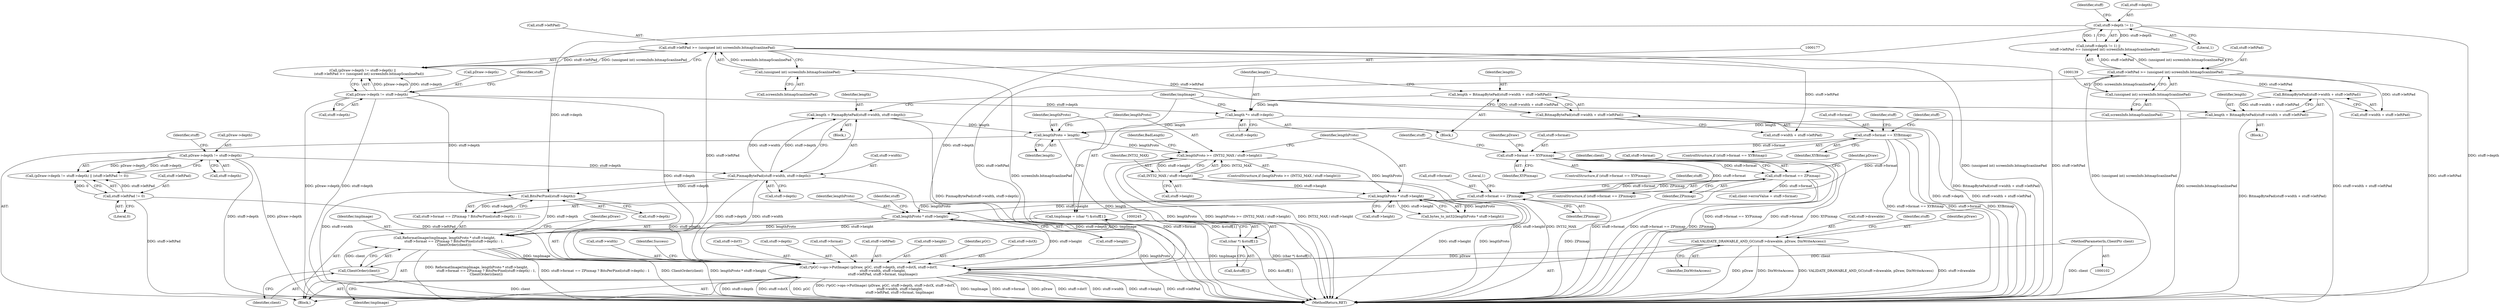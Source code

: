 digraph "1_xserver_dc777c346d5d452a53b13b917c45f6a1bad2f20b@pointer" {
"1000300" [label="(Call,(*pGC->ops->PutImage) (pDraw, pGC, stuff->depth, stuff->dstX, stuff->dstY,\n                           stuff->width, stuff->height,\n                           stuff->leftPad, stuff->format, tmpImage))"];
"1000114" [label="(Call,VALIDATE_DRAWABLE_AND_GC(stuff->drawable, pDraw, DixWriteAccess))"];
"1000129" [label="(Call,stuff->depth != 1)"];
"1000293" [label="(Call,BitsPerPixel(stuff->depth))"];
"1000224" [label="(Call,PixmapBytePad(stuff->width, stuff->depth))"];
"1000208" [label="(Call,pDraw->depth != stuff->depth)"];
"1000165" [label="(Call,pDraw->depth != stuff->depth)"];
"1000282" [label="(Call,lengthProto * stuff->height)"];
"1000267" [label="(Call,lengthProto * stuff->height)"];
"1000254" [label="(Call,lengthProto >= (INT32_MAX / stuff->height))"];
"1000250" [label="(Call,lengthProto = length)"];
"1000193" [label="(Call,length *= stuff->depth)"];
"1000183" [label="(Call,length = BitmapBytePad(stuff->width + stuff->leftPad))"];
"1000185" [label="(Call,BitmapBytePad(stuff->width + stuff->leftPad))"];
"1000172" [label="(Call,stuff->leftPad >= (unsigned int) screenInfo.bitmapScanlinePad)"];
"1000176" [label="(Call,(unsigned int) screenInfo.bitmapScanlinePad)"];
"1000222" [label="(Call,length = PixmapBytePad(stuff->width, stuff->depth))"];
"1000145" [label="(Call,length = BitmapBytePad(stuff->width + stuff->leftPad))"];
"1000147" [label="(Call,BitmapBytePad(stuff->width + stuff->leftPad))"];
"1000134" [label="(Call,stuff->leftPad >= (unsigned int) screenInfo.bitmapScanlinePad)"];
"1000138" [label="(Call,(unsigned int) screenInfo.bitmapScanlinePad)"];
"1000256" [label="(Call,INT32_MAX / stuff->height)"];
"1000215" [label="(Call,stuff->leftPad != 0)"];
"1000288" [label="(Call,stuff->format == ZPixmap)"];
"1000200" [label="(Call,stuff->format == ZPixmap)"];
"1000157" [label="(Call,stuff->format == XYPixmap)"];
"1000121" [label="(Call,stuff->format == XYBitmap)"];
"1000280" [label="(Call,ReformatImage(tmpImage, lengthProto * stuff->height,\n                  stuff->format == ZPixmap ? BitsPerPixel(stuff->depth) : 1,\n                  ClientOrder(client)))"];
"1000242" [label="(Call,tmpImage = (char *) &stuff[1])"];
"1000244" [label="(Call,(char *) &stuff[1])"];
"1000298" [label="(Call,ClientOrder(client))"];
"1000103" [label="(MethodParameterIn,ClientPtr client)"];
"1000161" [label="(Identifier,XYPixmap)"];
"1000295" [label="(Identifier,stuff)"];
"1000119" [label="(Identifier,DixWriteAccess)"];
"1000169" [label="(Call,stuff->depth)"];
"1000159" [label="(Identifier,stuff)"];
"1000133" [label="(Literal,1)"];
"1000210" [label="(Identifier,pDraw)"];
"1000235" [label="(Identifier,client)"];
"1000183" [label="(Call,length = BitmapBytePad(stuff->width + stuff->leftPad))"];
"1000254" [label="(Call,lengthProto >= (INT32_MAX / stuff->height))"];
"1000194" [label="(Identifier,length)"];
"1000140" [label="(Call,screenInfo.bitmapScanlinePad)"];
"1000233" [label="(Call,client->errorValue = stuff->format)"];
"1000134" [label="(Call,stuff->leftPad >= (unsigned int) screenInfo.bitmapScanlinePad)"];
"1000253" [label="(ControlStructure,if (lengthProto >= (INT32_MAX / stuff->height)))"];
"1000120" [label="(ControlStructure,if (stuff->format == XYBitmap))"];
"1000246" [label="(Call,&stuff[1])"];
"1000256" [label="(Call,INT32_MAX / stuff->height)"];
"1000312" [label="(Call,stuff->width)"];
"1000281" [label="(Identifier,tmpImage)"];
"1000212" [label="(Call,stuff->depth)"];
"1000209" [label="(Call,pDraw->depth)"];
"1000269" [label="(Call,stuff->height)"];
"1000242" [label="(Call,tmpImage = (char *) &stuff[1])"];
"1000288" [label="(Call,stuff->format == ZPixmap)"];
"1000294" [label="(Call,stuff->depth)"];
"1000326" [label="(Identifier,Success)"];
"1000122" [label="(Call,stuff->format)"];
"1000162" [label="(Block,)"];
"1000208" [label="(Call,pDraw->depth != stuff->depth)"];
"1000217" [label="(Identifier,stuff)"];
"1000128" [label="(Call,(stuff->depth != 1) ||\n            (stuff->leftPad >= (unsigned int) screenInfo.bitmapScanlinePad))"];
"1000298" [label="(Call,ClientOrder(client))"];
"1000309" [label="(Call,stuff->dstY)"];
"1000300" [label="(Call,(*pGC->ops->PutImage) (pDraw, pGC, stuff->depth, stuff->dstX, stuff->dstY,\n                           stuff->width, stuff->height,\n                           stuff->leftPad, stuff->format, tmpImage))"];
"1000136" [label="(Identifier,stuff)"];
"1000121" [label="(Call,stuff->format == XYBitmap)"];
"1000267" [label="(Call,lengthProto * stuff->height)"];
"1000131" [label="(Identifier,stuff)"];
"1000280" [label="(Call,ReformatImage(tmpImage, lengthProto * stuff->height,\n                  stuff->format == ZPixmap ? BitsPerPixel(stuff->depth) : 1,\n                  ClientOrder(client)))"];
"1000258" [label="(Call,stuff->height)"];
"1000135" [label="(Call,stuff->leftPad)"];
"1000165" [label="(Call,pDraw->depth != stuff->depth)"];
"1000284" [label="(Call,stuff->height)"];
"1000156" [label="(ControlStructure,if (stuff->format == XYPixmap))"];
"1000167" [label="(Identifier,pDraw)"];
"1000104" [label="(Block,)"];
"1000250" [label="(Call,lengthProto = length)"];
"1000145" [label="(Call,length = BitmapBytePad(stuff->width + stuff->leftPad))"];
"1000126" [label="(Block,)"];
"1000324" [label="(Identifier,tmpImage)"];
"1000283" [label="(Identifier,lengthProto)"];
"1000148" [label="(Call,stuff->width + stuff->leftPad)"];
"1000164" [label="(Call,(pDraw->depth != stuff->depth) ||\n            (stuff->leftPad >= (unsigned int) screenInfo.bitmapScanlinePad))"];
"1000172" [label="(Call,stuff->leftPad >= (unsigned int) screenInfo.bitmapScanlinePad)"];
"1000186" [label="(Call,stuff->width + stuff->leftPad)"];
"1000303" [label="(Call,stuff->depth)"];
"1000251" [label="(Identifier,lengthProto)"];
"1000166" [label="(Call,pDraw->depth)"];
"1000244" [label="(Call,(char *) &stuff[1])"];
"1000282" [label="(Call,lengthProto * stuff->height)"];
"1000130" [label="(Call,stuff->depth)"];
"1000204" [label="(Identifier,ZPixmap)"];
"1000292" [label="(Identifier,ZPixmap)"];
"1000287" [label="(Call,stuff->format == ZPixmap ? BitsPerPixel(stuff->depth) : 1)"];
"1000185" [label="(Call,BitmapBytePad(stuff->width + stuff->leftPad))"];
"1000125" [label="(Identifier,XYBitmap)"];
"1000223" [label="(Identifier,length)"];
"1000173" [label="(Call,stuff->leftPad)"];
"1000147" [label="(Call,BitmapBytePad(stuff->width + stuff->leftPad))"];
"1000195" [label="(Call,stuff->depth)"];
"1000301" [label="(Identifier,pDraw)"];
"1000123" [label="(Identifier,stuff)"];
"1000199" [label="(ControlStructure,if (stuff->format == ZPixmap))"];
"1000158" [label="(Call,stuff->format)"];
"1000293" [label="(Call,BitsPerPixel(stuff->depth))"];
"1000327" [label="(MethodReturn,RET)"];
"1000202" [label="(Identifier,stuff)"];
"1000224" [label="(Call,PixmapBytePad(stuff->width, stuff->depth))"];
"1000219" [label="(Literal,0)"];
"1000201" [label="(Call,stuff->format)"];
"1000321" [label="(Call,stuff->format)"];
"1000222" [label="(Call,length = PixmapBytePad(stuff->width, stuff->depth))"];
"1000118" [label="(Identifier,pDraw)"];
"1000266" [label="(Call,bytes_to_int32(lengthProto * stuff->height))"];
"1000289" [label="(Call,stuff->format)"];
"1000205" [label="(Block,)"];
"1000184" [label="(Identifier,length)"];
"1000176" [label="(Call,(unsigned int) screenInfo.bitmapScanlinePad)"];
"1000318" [label="(Call,stuff->leftPad)"];
"1000216" [label="(Call,stuff->leftPad)"];
"1000315" [label="(Call,stuff->height)"];
"1000228" [label="(Call,stuff->depth)"];
"1000103" [label="(MethodParameterIn,ClientPtr client)"];
"1000174" [label="(Identifier,stuff)"];
"1000215" [label="(Call,stuff->leftPad != 0)"];
"1000114" [label="(Call,VALIDATE_DRAWABLE_AND_GC(stuff->drawable, pDraw, DixWriteAccess))"];
"1000243" [label="(Identifier,tmpImage)"];
"1000193" [label="(Call,length *= stuff->depth)"];
"1000157" [label="(Call,stuff->format == XYPixmap)"];
"1000257" [label="(Identifier,INT32_MAX)"];
"1000200" [label="(Call,stuff->format == ZPixmap)"];
"1000225" [label="(Call,stuff->width)"];
"1000207" [label="(Call,(pDraw->depth != stuff->depth) || (stuff->leftPad != 0))"];
"1000302" [label="(Identifier,pGC)"];
"1000262" [label="(Identifier,BadLength)"];
"1000299" [label="(Identifier,client)"];
"1000138" [label="(Call,(unsigned int) screenInfo.bitmapScanlinePad)"];
"1000297" [label="(Literal,1)"];
"1000178" [label="(Call,screenInfo.bitmapScanlinePad)"];
"1000115" [label="(Call,stuff->drawable)"];
"1000129" [label="(Call,stuff->depth != 1)"];
"1000306" [label="(Call,stuff->dstX)"];
"1000290" [label="(Identifier,stuff)"];
"1000146" [label="(Identifier,length)"];
"1000268" [label="(Identifier,lengthProto)"];
"1000252" [label="(Identifier,length)"];
"1000255" [label="(Identifier,lengthProto)"];
"1000300" -> "1000104"  [label="AST: "];
"1000300" -> "1000324"  [label="CFG: "];
"1000301" -> "1000300"  [label="AST: "];
"1000302" -> "1000300"  [label="AST: "];
"1000303" -> "1000300"  [label="AST: "];
"1000306" -> "1000300"  [label="AST: "];
"1000309" -> "1000300"  [label="AST: "];
"1000312" -> "1000300"  [label="AST: "];
"1000315" -> "1000300"  [label="AST: "];
"1000318" -> "1000300"  [label="AST: "];
"1000321" -> "1000300"  [label="AST: "];
"1000324" -> "1000300"  [label="AST: "];
"1000326" -> "1000300"  [label="CFG: "];
"1000300" -> "1000327"  [label="DDG: pDraw"];
"1000300" -> "1000327"  [label="DDG: stuff->dstY"];
"1000300" -> "1000327"  [label="DDG: stuff->width"];
"1000300" -> "1000327"  [label="DDG: stuff->height"];
"1000300" -> "1000327"  [label="DDG: stuff->leftPad"];
"1000300" -> "1000327"  [label="DDG: stuff->depth"];
"1000300" -> "1000327"  [label="DDG: stuff->dstX"];
"1000300" -> "1000327"  [label="DDG: pGC"];
"1000300" -> "1000327"  [label="DDG: (*pGC->ops->PutImage) (pDraw, pGC, stuff->depth, stuff->dstX, stuff->dstY,\n                           stuff->width, stuff->height,\n                           stuff->leftPad, stuff->format, tmpImage)"];
"1000300" -> "1000327"  [label="DDG: tmpImage"];
"1000300" -> "1000327"  [label="DDG: stuff->format"];
"1000114" -> "1000300"  [label="DDG: pDraw"];
"1000129" -> "1000300"  [label="DDG: stuff->depth"];
"1000293" -> "1000300"  [label="DDG: stuff->depth"];
"1000224" -> "1000300"  [label="DDG: stuff->depth"];
"1000224" -> "1000300"  [label="DDG: stuff->width"];
"1000165" -> "1000300"  [label="DDG: stuff->depth"];
"1000282" -> "1000300"  [label="DDG: stuff->height"];
"1000215" -> "1000300"  [label="DDG: stuff->leftPad"];
"1000172" -> "1000300"  [label="DDG: stuff->leftPad"];
"1000134" -> "1000300"  [label="DDG: stuff->leftPad"];
"1000288" -> "1000300"  [label="DDG: stuff->format"];
"1000280" -> "1000300"  [label="DDG: tmpImage"];
"1000114" -> "1000104"  [label="AST: "];
"1000114" -> "1000119"  [label="CFG: "];
"1000115" -> "1000114"  [label="AST: "];
"1000118" -> "1000114"  [label="AST: "];
"1000119" -> "1000114"  [label="AST: "];
"1000123" -> "1000114"  [label="CFG: "];
"1000114" -> "1000327"  [label="DDG: VALIDATE_DRAWABLE_AND_GC(stuff->drawable, pDraw, DixWriteAccess)"];
"1000114" -> "1000327"  [label="DDG: stuff->drawable"];
"1000114" -> "1000327"  [label="DDG: pDraw"];
"1000114" -> "1000327"  [label="DDG: DixWriteAccess"];
"1000129" -> "1000128"  [label="AST: "];
"1000129" -> "1000133"  [label="CFG: "];
"1000130" -> "1000129"  [label="AST: "];
"1000133" -> "1000129"  [label="AST: "];
"1000136" -> "1000129"  [label="CFG: "];
"1000128" -> "1000129"  [label="CFG: "];
"1000129" -> "1000327"  [label="DDG: stuff->depth"];
"1000129" -> "1000128"  [label="DDG: stuff->depth"];
"1000129" -> "1000128"  [label="DDG: 1"];
"1000129" -> "1000293"  [label="DDG: stuff->depth"];
"1000293" -> "1000287"  [label="AST: "];
"1000293" -> "1000294"  [label="CFG: "];
"1000294" -> "1000293"  [label="AST: "];
"1000287" -> "1000293"  [label="CFG: "];
"1000293" -> "1000280"  [label="DDG: stuff->depth"];
"1000293" -> "1000287"  [label="DDG: stuff->depth"];
"1000224" -> "1000293"  [label="DDG: stuff->depth"];
"1000165" -> "1000293"  [label="DDG: stuff->depth"];
"1000224" -> "1000222"  [label="AST: "];
"1000224" -> "1000228"  [label="CFG: "];
"1000225" -> "1000224"  [label="AST: "];
"1000228" -> "1000224"  [label="AST: "];
"1000222" -> "1000224"  [label="CFG: "];
"1000224" -> "1000327"  [label="DDG: stuff->width"];
"1000224" -> "1000327"  [label="DDG: stuff->depth"];
"1000224" -> "1000222"  [label="DDG: stuff->width"];
"1000224" -> "1000222"  [label="DDG: stuff->depth"];
"1000208" -> "1000224"  [label="DDG: stuff->depth"];
"1000208" -> "1000207"  [label="AST: "];
"1000208" -> "1000212"  [label="CFG: "];
"1000209" -> "1000208"  [label="AST: "];
"1000212" -> "1000208"  [label="AST: "];
"1000217" -> "1000208"  [label="CFG: "];
"1000207" -> "1000208"  [label="CFG: "];
"1000208" -> "1000327"  [label="DDG: stuff->depth"];
"1000208" -> "1000327"  [label="DDG: pDraw->depth"];
"1000208" -> "1000207"  [label="DDG: pDraw->depth"];
"1000208" -> "1000207"  [label="DDG: stuff->depth"];
"1000165" -> "1000164"  [label="AST: "];
"1000165" -> "1000169"  [label="CFG: "];
"1000166" -> "1000165"  [label="AST: "];
"1000169" -> "1000165"  [label="AST: "];
"1000174" -> "1000165"  [label="CFG: "];
"1000164" -> "1000165"  [label="CFG: "];
"1000165" -> "1000327"  [label="DDG: stuff->depth"];
"1000165" -> "1000327"  [label="DDG: pDraw->depth"];
"1000165" -> "1000164"  [label="DDG: pDraw->depth"];
"1000165" -> "1000164"  [label="DDG: stuff->depth"];
"1000165" -> "1000193"  [label="DDG: stuff->depth"];
"1000282" -> "1000280"  [label="AST: "];
"1000282" -> "1000284"  [label="CFG: "];
"1000283" -> "1000282"  [label="AST: "];
"1000284" -> "1000282"  [label="AST: "];
"1000290" -> "1000282"  [label="CFG: "];
"1000282" -> "1000327"  [label="DDG: lengthProto"];
"1000282" -> "1000280"  [label="DDG: lengthProto"];
"1000282" -> "1000280"  [label="DDG: stuff->height"];
"1000267" -> "1000282"  [label="DDG: lengthProto"];
"1000267" -> "1000282"  [label="DDG: stuff->height"];
"1000267" -> "1000266"  [label="AST: "];
"1000267" -> "1000269"  [label="CFG: "];
"1000268" -> "1000267"  [label="AST: "];
"1000269" -> "1000267"  [label="AST: "];
"1000266" -> "1000267"  [label="CFG: "];
"1000267" -> "1000327"  [label="DDG: stuff->height"];
"1000267" -> "1000327"  [label="DDG: lengthProto"];
"1000267" -> "1000266"  [label="DDG: lengthProto"];
"1000267" -> "1000266"  [label="DDG: stuff->height"];
"1000254" -> "1000267"  [label="DDG: lengthProto"];
"1000256" -> "1000267"  [label="DDG: stuff->height"];
"1000254" -> "1000253"  [label="AST: "];
"1000254" -> "1000256"  [label="CFG: "];
"1000255" -> "1000254"  [label="AST: "];
"1000256" -> "1000254"  [label="AST: "];
"1000262" -> "1000254"  [label="CFG: "];
"1000268" -> "1000254"  [label="CFG: "];
"1000254" -> "1000327"  [label="DDG: lengthProto"];
"1000254" -> "1000327"  [label="DDG: lengthProto >= (INT32_MAX / stuff->height)"];
"1000254" -> "1000327"  [label="DDG: INT32_MAX / stuff->height"];
"1000250" -> "1000254"  [label="DDG: lengthProto"];
"1000256" -> "1000254"  [label="DDG: INT32_MAX"];
"1000256" -> "1000254"  [label="DDG: stuff->height"];
"1000250" -> "1000104"  [label="AST: "];
"1000250" -> "1000252"  [label="CFG: "];
"1000251" -> "1000250"  [label="AST: "];
"1000252" -> "1000250"  [label="AST: "];
"1000255" -> "1000250"  [label="CFG: "];
"1000250" -> "1000327"  [label="DDG: length"];
"1000193" -> "1000250"  [label="DDG: length"];
"1000222" -> "1000250"  [label="DDG: length"];
"1000145" -> "1000250"  [label="DDG: length"];
"1000193" -> "1000162"  [label="AST: "];
"1000193" -> "1000195"  [label="CFG: "];
"1000194" -> "1000193"  [label="AST: "];
"1000195" -> "1000193"  [label="AST: "];
"1000243" -> "1000193"  [label="CFG: "];
"1000193" -> "1000327"  [label="DDG: stuff->depth"];
"1000183" -> "1000193"  [label="DDG: length"];
"1000183" -> "1000162"  [label="AST: "];
"1000183" -> "1000185"  [label="CFG: "];
"1000184" -> "1000183"  [label="AST: "];
"1000185" -> "1000183"  [label="AST: "];
"1000194" -> "1000183"  [label="CFG: "];
"1000183" -> "1000327"  [label="DDG: BitmapBytePad(stuff->width + stuff->leftPad)"];
"1000185" -> "1000183"  [label="DDG: stuff->width + stuff->leftPad"];
"1000185" -> "1000186"  [label="CFG: "];
"1000186" -> "1000185"  [label="AST: "];
"1000185" -> "1000327"  [label="DDG: stuff->width + stuff->leftPad"];
"1000172" -> "1000185"  [label="DDG: stuff->leftPad"];
"1000172" -> "1000164"  [label="AST: "];
"1000172" -> "1000176"  [label="CFG: "];
"1000173" -> "1000172"  [label="AST: "];
"1000176" -> "1000172"  [label="AST: "];
"1000164" -> "1000172"  [label="CFG: "];
"1000172" -> "1000327"  [label="DDG: (unsigned int) screenInfo.bitmapScanlinePad"];
"1000172" -> "1000327"  [label="DDG: stuff->leftPad"];
"1000172" -> "1000164"  [label="DDG: stuff->leftPad"];
"1000172" -> "1000164"  [label="DDG: (unsigned int) screenInfo.bitmapScanlinePad"];
"1000176" -> "1000172"  [label="DDG: screenInfo.bitmapScanlinePad"];
"1000172" -> "1000186"  [label="DDG: stuff->leftPad"];
"1000176" -> "1000178"  [label="CFG: "];
"1000177" -> "1000176"  [label="AST: "];
"1000178" -> "1000176"  [label="AST: "];
"1000176" -> "1000327"  [label="DDG: screenInfo.bitmapScanlinePad"];
"1000222" -> "1000205"  [label="AST: "];
"1000223" -> "1000222"  [label="AST: "];
"1000243" -> "1000222"  [label="CFG: "];
"1000222" -> "1000327"  [label="DDG: PixmapBytePad(stuff->width, stuff->depth)"];
"1000145" -> "1000126"  [label="AST: "];
"1000145" -> "1000147"  [label="CFG: "];
"1000146" -> "1000145"  [label="AST: "];
"1000147" -> "1000145"  [label="AST: "];
"1000243" -> "1000145"  [label="CFG: "];
"1000145" -> "1000327"  [label="DDG: BitmapBytePad(stuff->width + stuff->leftPad)"];
"1000147" -> "1000145"  [label="DDG: stuff->width + stuff->leftPad"];
"1000147" -> "1000148"  [label="CFG: "];
"1000148" -> "1000147"  [label="AST: "];
"1000147" -> "1000327"  [label="DDG: stuff->width + stuff->leftPad"];
"1000134" -> "1000147"  [label="DDG: stuff->leftPad"];
"1000134" -> "1000128"  [label="AST: "];
"1000134" -> "1000138"  [label="CFG: "];
"1000135" -> "1000134"  [label="AST: "];
"1000138" -> "1000134"  [label="AST: "];
"1000128" -> "1000134"  [label="CFG: "];
"1000134" -> "1000327"  [label="DDG: stuff->leftPad"];
"1000134" -> "1000327"  [label="DDG: (unsigned int) screenInfo.bitmapScanlinePad"];
"1000134" -> "1000128"  [label="DDG: stuff->leftPad"];
"1000134" -> "1000128"  [label="DDG: (unsigned int) screenInfo.bitmapScanlinePad"];
"1000138" -> "1000134"  [label="DDG: screenInfo.bitmapScanlinePad"];
"1000134" -> "1000148"  [label="DDG: stuff->leftPad"];
"1000138" -> "1000140"  [label="CFG: "];
"1000139" -> "1000138"  [label="AST: "];
"1000140" -> "1000138"  [label="AST: "];
"1000138" -> "1000327"  [label="DDG: screenInfo.bitmapScanlinePad"];
"1000256" -> "1000258"  [label="CFG: "];
"1000257" -> "1000256"  [label="AST: "];
"1000258" -> "1000256"  [label="AST: "];
"1000256" -> "1000327"  [label="DDG: stuff->height"];
"1000256" -> "1000327"  [label="DDG: INT32_MAX"];
"1000215" -> "1000207"  [label="AST: "];
"1000215" -> "1000219"  [label="CFG: "];
"1000216" -> "1000215"  [label="AST: "];
"1000219" -> "1000215"  [label="AST: "];
"1000207" -> "1000215"  [label="CFG: "];
"1000215" -> "1000327"  [label="DDG: stuff->leftPad"];
"1000215" -> "1000207"  [label="DDG: stuff->leftPad"];
"1000215" -> "1000207"  [label="DDG: 0"];
"1000288" -> "1000287"  [label="AST: "];
"1000288" -> "1000292"  [label="CFG: "];
"1000289" -> "1000288"  [label="AST: "];
"1000292" -> "1000288"  [label="AST: "];
"1000295" -> "1000288"  [label="CFG: "];
"1000297" -> "1000288"  [label="CFG: "];
"1000288" -> "1000327"  [label="DDG: ZPixmap"];
"1000200" -> "1000288"  [label="DDG: stuff->format"];
"1000200" -> "1000288"  [label="DDG: ZPixmap"];
"1000157" -> "1000288"  [label="DDG: stuff->format"];
"1000121" -> "1000288"  [label="DDG: stuff->format"];
"1000200" -> "1000199"  [label="AST: "];
"1000200" -> "1000204"  [label="CFG: "];
"1000201" -> "1000200"  [label="AST: "];
"1000204" -> "1000200"  [label="AST: "];
"1000210" -> "1000200"  [label="CFG: "];
"1000235" -> "1000200"  [label="CFG: "];
"1000200" -> "1000327"  [label="DDG: stuff->format"];
"1000200" -> "1000327"  [label="DDG: stuff->format == ZPixmap"];
"1000200" -> "1000327"  [label="DDG: ZPixmap"];
"1000157" -> "1000200"  [label="DDG: stuff->format"];
"1000200" -> "1000233"  [label="DDG: stuff->format"];
"1000157" -> "1000156"  [label="AST: "];
"1000157" -> "1000161"  [label="CFG: "];
"1000158" -> "1000157"  [label="AST: "];
"1000161" -> "1000157"  [label="AST: "];
"1000167" -> "1000157"  [label="CFG: "];
"1000202" -> "1000157"  [label="CFG: "];
"1000157" -> "1000327"  [label="DDG: stuff->format == XYPixmap"];
"1000157" -> "1000327"  [label="DDG: stuff->format"];
"1000157" -> "1000327"  [label="DDG: XYPixmap"];
"1000121" -> "1000157"  [label="DDG: stuff->format"];
"1000121" -> "1000120"  [label="AST: "];
"1000121" -> "1000125"  [label="CFG: "];
"1000122" -> "1000121"  [label="AST: "];
"1000125" -> "1000121"  [label="AST: "];
"1000131" -> "1000121"  [label="CFG: "];
"1000159" -> "1000121"  [label="CFG: "];
"1000121" -> "1000327"  [label="DDG: XYBitmap"];
"1000121" -> "1000327"  [label="DDG: stuff->format == XYBitmap"];
"1000121" -> "1000327"  [label="DDG: stuff->format"];
"1000280" -> "1000104"  [label="AST: "];
"1000280" -> "1000298"  [label="CFG: "];
"1000281" -> "1000280"  [label="AST: "];
"1000287" -> "1000280"  [label="AST: "];
"1000298" -> "1000280"  [label="AST: "];
"1000301" -> "1000280"  [label="CFG: "];
"1000280" -> "1000327"  [label="DDG: ClientOrder(client)"];
"1000280" -> "1000327"  [label="DDG: lengthProto * stuff->height"];
"1000280" -> "1000327"  [label="DDG: ReformatImage(tmpImage, lengthProto * stuff->height,\n                  stuff->format == ZPixmap ? BitsPerPixel(stuff->depth) : 1,\n                  ClientOrder(client))"];
"1000280" -> "1000327"  [label="DDG: stuff->format == ZPixmap ? BitsPerPixel(stuff->depth) : 1"];
"1000242" -> "1000280"  [label="DDG: tmpImage"];
"1000298" -> "1000280"  [label="DDG: client"];
"1000242" -> "1000104"  [label="AST: "];
"1000242" -> "1000244"  [label="CFG: "];
"1000243" -> "1000242"  [label="AST: "];
"1000244" -> "1000242"  [label="AST: "];
"1000251" -> "1000242"  [label="CFG: "];
"1000242" -> "1000327"  [label="DDG: tmpImage"];
"1000242" -> "1000327"  [label="DDG: (char *) &stuff[1]"];
"1000244" -> "1000242"  [label="DDG: &stuff[1]"];
"1000244" -> "1000246"  [label="CFG: "];
"1000245" -> "1000244"  [label="AST: "];
"1000246" -> "1000244"  [label="AST: "];
"1000244" -> "1000327"  [label="DDG: &stuff[1]"];
"1000298" -> "1000299"  [label="CFG: "];
"1000299" -> "1000298"  [label="AST: "];
"1000298" -> "1000327"  [label="DDG: client"];
"1000103" -> "1000298"  [label="DDG: client"];
"1000103" -> "1000102"  [label="AST: "];
"1000103" -> "1000327"  [label="DDG: client"];
}
